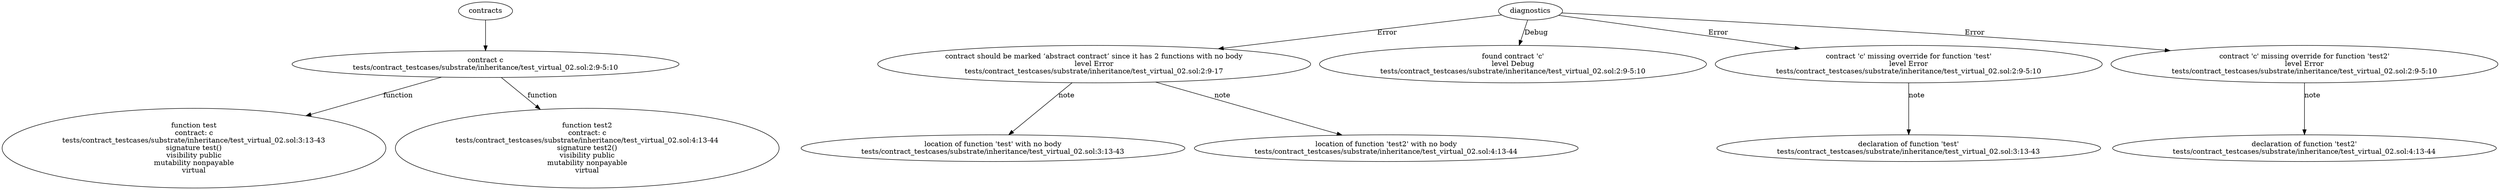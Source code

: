 strict digraph "tests/contract_testcases/substrate/inheritance/test_virtual_02.sol" {
	contract [label="contract c\ntests/contract_testcases/substrate/inheritance/test_virtual_02.sol:2:9-5:10"]
	test [label="function test\ncontract: c\ntests/contract_testcases/substrate/inheritance/test_virtual_02.sol:3:13-43\nsignature test()\nvisibility public\nmutability nonpayable\nvirtual"]
	test2 [label="function test2\ncontract: c\ntests/contract_testcases/substrate/inheritance/test_virtual_02.sol:4:13-44\nsignature test2()\nvisibility public\nmutability nonpayable\nvirtual"]
	diagnostic [label="contract should be marked ‘abstract contract’ since it has 2 functions with no body\nlevel Error\ntests/contract_testcases/substrate/inheritance/test_virtual_02.sol:2:9-17"]
	note [label="location of function 'test' with no body\ntests/contract_testcases/substrate/inheritance/test_virtual_02.sol:3:13-43"]
	note_7 [label="location of function 'test2' with no body\ntests/contract_testcases/substrate/inheritance/test_virtual_02.sol:4:13-44"]
	diagnostic_8 [label="found contract 'c'\nlevel Debug\ntests/contract_testcases/substrate/inheritance/test_virtual_02.sol:2:9-5:10"]
	diagnostic_9 [label="contract 'c' missing override for function 'test'\nlevel Error\ntests/contract_testcases/substrate/inheritance/test_virtual_02.sol:2:9-5:10"]
	note_10 [label="declaration of function 'test'\ntests/contract_testcases/substrate/inheritance/test_virtual_02.sol:3:13-43"]
	diagnostic_11 [label="contract 'c' missing override for function 'test2'\nlevel Error\ntests/contract_testcases/substrate/inheritance/test_virtual_02.sol:2:9-5:10"]
	note_12 [label="declaration of function 'test2'\ntests/contract_testcases/substrate/inheritance/test_virtual_02.sol:4:13-44"]
	contracts -> contract
	contract -> test [label="function"]
	contract -> test2 [label="function"]
	diagnostics -> diagnostic [label="Error"]
	diagnostic -> note [label="note"]
	diagnostic -> note_7 [label="note"]
	diagnostics -> diagnostic_8 [label="Debug"]
	diagnostics -> diagnostic_9 [label="Error"]
	diagnostic_9 -> note_10 [label="note"]
	diagnostics -> diagnostic_11 [label="Error"]
	diagnostic_11 -> note_12 [label="note"]
}
